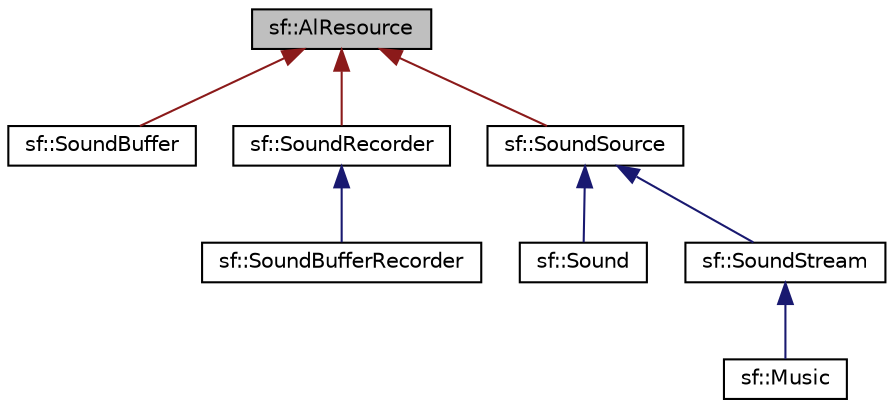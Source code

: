 digraph "sf::AlResource"
{
  edge [fontname="Helvetica",fontsize="10",labelfontname="Helvetica",labelfontsize="10"];
  node [fontname="Helvetica",fontsize="10",shape=record];
  Node0 [label="sf::AlResource",height=0.2,width=0.4,color="black", fillcolor="grey75", style="filled", fontcolor="black"];
  Node0 -> Node1 [dir="back",color="firebrick4",fontsize="10",style="solid"];
  Node1 [label="sf::SoundBuffer",height=0.2,width=0.4,color="black", fillcolor="white", style="filled",URL="$classsf_1_1_sound_buffer.html",tooltip="Storage for audio samples defining a sound. "];
  Node0 -> Node2 [dir="back",color="firebrick4",fontsize="10",style="solid"];
  Node2 [label="sf::SoundRecorder",height=0.2,width=0.4,color="black", fillcolor="white", style="filled",URL="$classsf_1_1_sound_recorder.html",tooltip="Abstract base class for capturing sound data. "];
  Node2 -> Node3 [dir="back",color="midnightblue",fontsize="10",style="solid"];
  Node3 [label="sf::SoundBufferRecorder",height=0.2,width=0.4,color="black", fillcolor="white", style="filled",URL="$classsf_1_1_sound_buffer_recorder.html",tooltip="Specialized SoundRecorder which stores the captured audio data into a sound buffer. "];
  Node0 -> Node4 [dir="back",color="firebrick4",fontsize="10",style="solid"];
  Node4 [label="sf::SoundSource",height=0.2,width=0.4,color="black", fillcolor="white", style="filled",URL="$classsf_1_1_sound_source.html",tooltip="Base class defining a sound&#39;s properties. "];
  Node4 -> Node5 [dir="back",color="midnightblue",fontsize="10",style="solid"];
  Node5 [label="sf::Sound",height=0.2,width=0.4,color="black", fillcolor="white", style="filled",URL="$classsf_1_1_sound.html",tooltip="Regular sound that can be played in the audio environment. "];
  Node4 -> Node6 [dir="back",color="midnightblue",fontsize="10",style="solid"];
  Node6 [label="sf::SoundStream",height=0.2,width=0.4,color="black", fillcolor="white", style="filled",URL="$classsf_1_1_sound_stream.html",tooltip="Abstract base class for streamed audio sources. "];
  Node6 -> Node7 [dir="back",color="midnightblue",fontsize="10",style="solid"];
  Node7 [label="sf::Music",height=0.2,width=0.4,color="black", fillcolor="white", style="filled",URL="$classsf_1_1_music.html",tooltip="Streamed music played from an audio file. "];
}
